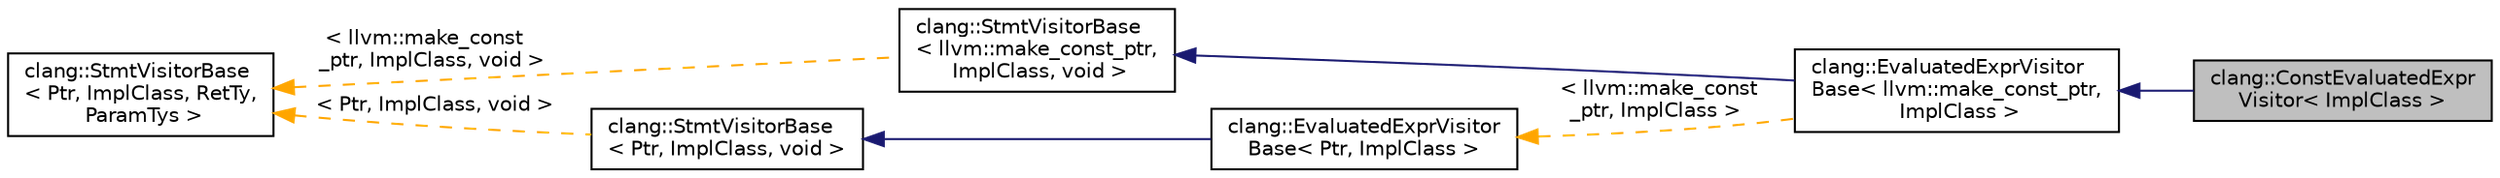 digraph "clang::ConstEvaluatedExprVisitor&lt; ImplClass &gt;"
{
 // LATEX_PDF_SIZE
  bgcolor="transparent";
  edge [fontname="Helvetica",fontsize="10",labelfontname="Helvetica",labelfontsize="10"];
  node [fontname="Helvetica",fontsize="10",shape=record];
  rankdir="LR";
  Node1 [label="clang::ConstEvaluatedExpr\lVisitor\< ImplClass \>",height=0.2,width=0.4,color="black", fillcolor="grey75", style="filled", fontcolor="black",tooltip="ConstEvaluatedExprVisitor - This class visits 'const Expr *'s."];
  Node2 -> Node1 [dir="back",color="midnightblue",fontsize="10",style="solid",fontname="Helvetica"];
  Node2 [label="clang::EvaluatedExprVisitor\lBase\< llvm::make_const_ptr,\l ImplClass \>",height=0.2,width=0.4,color="black",URL="$classclang_1_1EvaluatedExprVisitorBase.html",tooltip=" "];
  Node3 -> Node2 [dir="back",color="midnightblue",fontsize="10",style="solid",fontname="Helvetica"];
  Node3 [label="clang::StmtVisitorBase\l\< llvm::make_const_ptr,\l ImplClass, void \>",height=0.2,width=0.4,color="black",URL="$classclang_1_1StmtVisitorBase.html",tooltip=" "];
  Node4 -> Node3 [dir="back",color="orange",fontsize="10",style="dashed",label=" \< llvm::make_const\l_ptr, ImplClass, void \>" ,fontname="Helvetica"];
  Node4 [label="clang::StmtVisitorBase\l\< Ptr, ImplClass, RetTy,\l ParamTys \>",height=0.2,width=0.4,color="black",URL="$classclang_1_1StmtVisitorBase.html",tooltip="StmtVisitorBase - This class implements a simple visitor for Stmt subclasses."];
  Node5 -> Node2 [dir="back",color="orange",fontsize="10",style="dashed",label=" \< llvm::make_const\l_ptr, ImplClass \>" ,fontname="Helvetica"];
  Node5 [label="clang::EvaluatedExprVisitor\lBase\< Ptr, ImplClass \>",height=0.2,width=0.4,color="black",URL="$classclang_1_1EvaluatedExprVisitorBase.html",tooltip="Given a potentially-evaluated expression, this visitor visits all of its potentially-evaluated subexp..."];
  Node6 -> Node5 [dir="back",color="midnightblue",fontsize="10",style="solid",fontname="Helvetica"];
  Node6 [label="clang::StmtVisitorBase\l\< Ptr, ImplClass, void \>",height=0.2,width=0.4,color="black",URL="$classclang_1_1StmtVisitorBase.html",tooltip=" "];
  Node4 -> Node6 [dir="back",color="orange",fontsize="10",style="dashed",label=" \< Ptr, ImplClass, void \>" ,fontname="Helvetica"];
}
